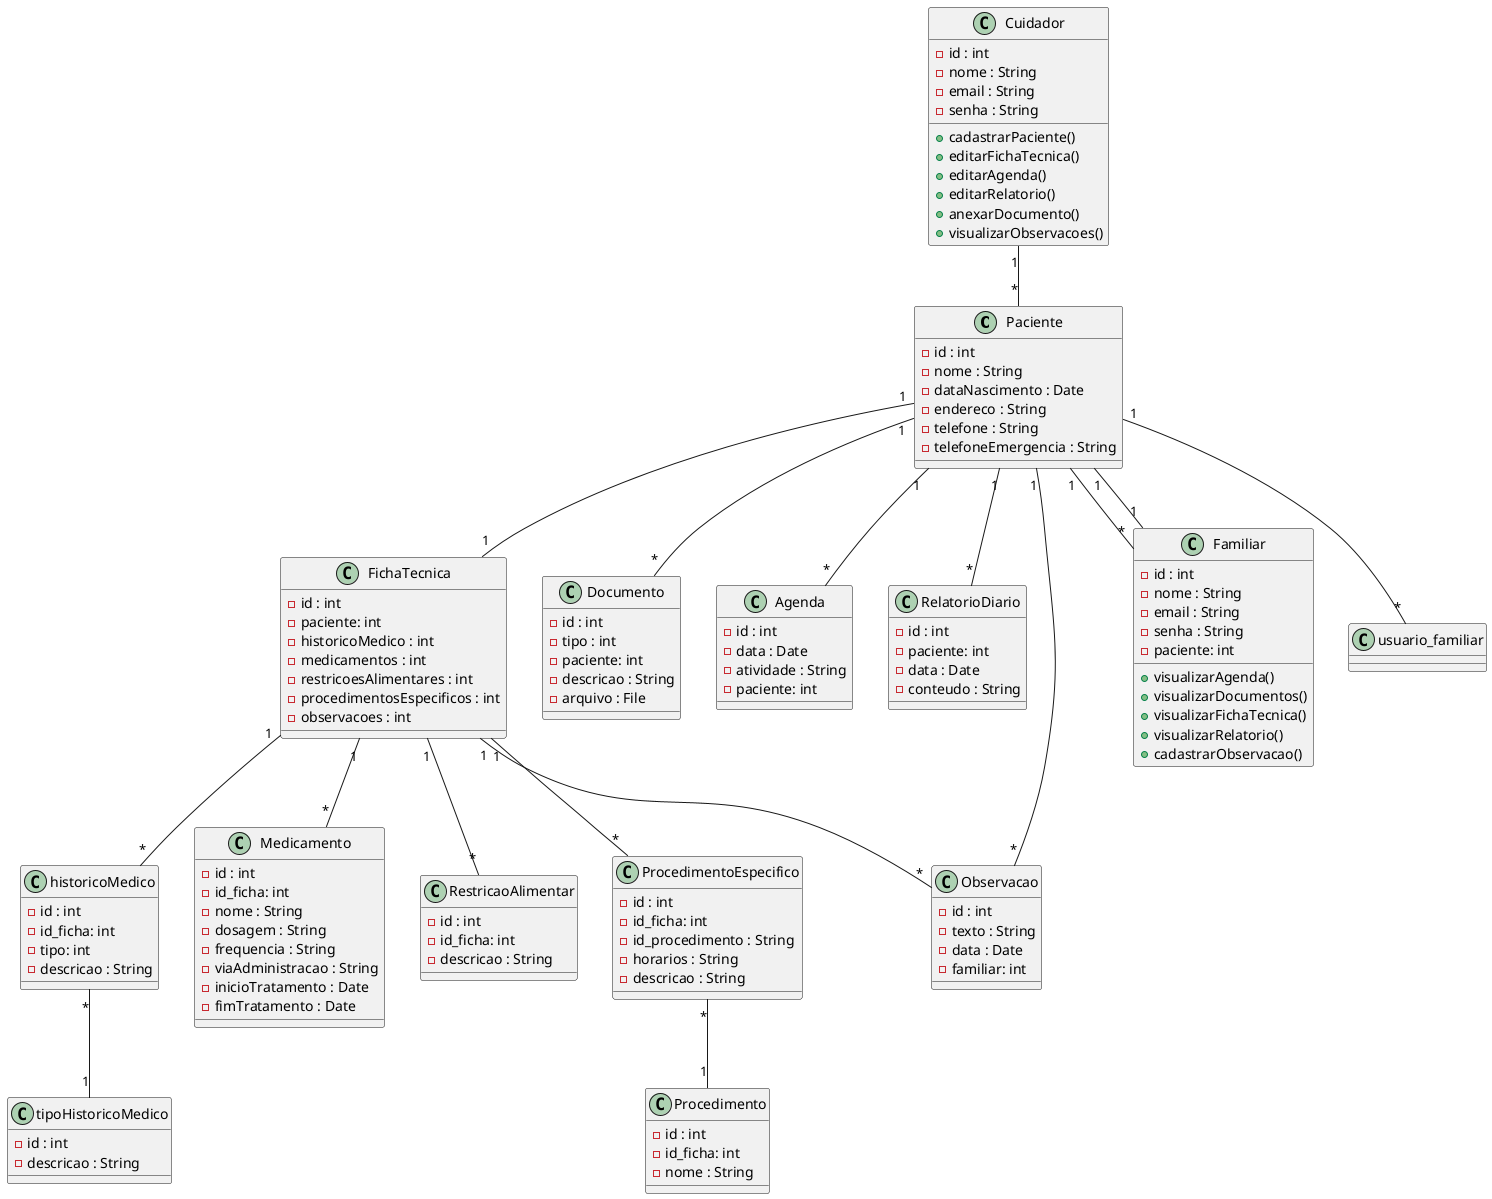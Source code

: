 @startuml
class Paciente {
  -id : int
  -nome : String
  -dataNascimento : Date
  -endereco : String
  -telefone : String
  -telefoneEmergencia : String
}

class FichaTecnica {
  -id : int
  -paciente: int
  -historicoMedico : int
  -medicamentos : int
  -restricoesAlimentares : int
  -procedimentosEspecificos : int
  -observacoes : int
}

  ' Mobilidade: Verificar a capacidade de locomoção. 
  ' Atividades de Vida Diária (AVDs): Avaliar a autonomia para atividades como banho, alimentação, vestir-se e uso do banheiro. 
  ' Atividades Instrumentais de Vida Diária (AIVDs): Avaliar a capacidade de gerir o lar, como fazer compras, usar o telefone, gerenciar finanças. 
  ' Presença de Cuidador: Se sim, especificar a jornada e as funções do cuidador. 

class tipoHistoricoMedico {
  -id : int
  -descricao : String
}

  ' Doenças atuais e pregressas, Cirurgias, Alergias, Histórico familiar

class historicoMedico {
  -id : int
  -id_ficha: int
  -tipo: int
  -descricao : String
}

class Medicamento {
  -id : int
  -id_ficha: int
  -nome : String
  -dosagem : String
  -frequencia : String
  -viaAdministracao : String
  -inicioTratamento : Date
  -fimTratamento : Date
}

class RestricaoAlimentar {
  -id : int
  -id_ficha: int
  -descricao : String
}

class ProcedimentoEspecifico {
  -id : int
  -id_ficha: int
  -id_procedimento : String
  -horarios : String
  -descricao : String
}

class Procedimento {
  -id : int
  -id_ficha: int
  -nome : String
}

class Documento {
  -id : int
  -tipo : int
  -paciente: int
  -descricao : String
  -arquivo : File
}

class Agenda {
  -id : int
  -data : Date
  -atividade : String
  -paciente: int
}

class RelatorioDiario {
  -id : int
  -paciente: int
  -data : Date
  -conteudo : String
}

class Observacao {
  -id : int
  -texto : String
  -data : Date
  -familiar: int
}

class Cuidador {
  -id : int
  -nome : String
  -email : String
  -senha : String
  +cadastrarPaciente()
  +editarFichaTecnica()
  +editarAgenda()
  +editarRelatorio()
  +anexarDocumento()
  +visualizarObservacoes()
}

class Familiar {
  -id : int
  -nome : String
  -email : String
  -senha : String
  -paciente: int
  +visualizarAgenda()
  +visualizarDocumentos()
  +visualizarFichaTecnica()
  +visualizarRelatorio()
  +cadastrarObservacao()
}

' -----------------------------
' RELACIONAMENTOS
' -----------------------------
Paciente "1" -- "1" FichaTecnica
Paciente "1" -- "*" Documento
Paciente "1" -- "*" Agenda
Paciente "1" -- "*" RelatorioDiario
Paciente "1" -- "*" Observacao
Paciente "1" -- "*" usuario_familiar
Paciente "1" -- "*" Familiar

FichaTecnica "1" -- "*" historicoMedico
historicoMedico "*" -- "1" tipoHistoricoMedico
FichaTecnica "1" -- "*" Medicamento
FichaTecnica "1" -- "*" RestricaoAlimentar
FichaTecnica "1" -- "*" ProcedimentoEspecifico
ProcedimentoEspecifico "*" -- "1" Procedimento
FichaTecnica "1" -- "*" Observacao

Cuidador "1" -- "*" Paciente
Familiar "1" -- "1" Paciente
@enduml
